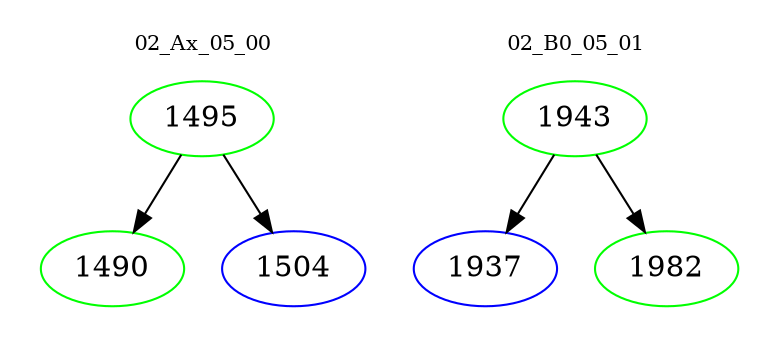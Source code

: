 digraph{
subgraph cluster_0 {
color = white
label = "02_Ax_05_00";
fontsize=10;
T0_1495 [label="1495", color="green"]
T0_1495 -> T0_1490 [color="black"]
T0_1490 [label="1490", color="green"]
T0_1495 -> T0_1504 [color="black"]
T0_1504 [label="1504", color="blue"]
}
subgraph cluster_1 {
color = white
label = "02_B0_05_01";
fontsize=10;
T1_1943 [label="1943", color="green"]
T1_1943 -> T1_1937 [color="black"]
T1_1937 [label="1937", color="blue"]
T1_1943 -> T1_1982 [color="black"]
T1_1982 [label="1982", color="green"]
}
}
